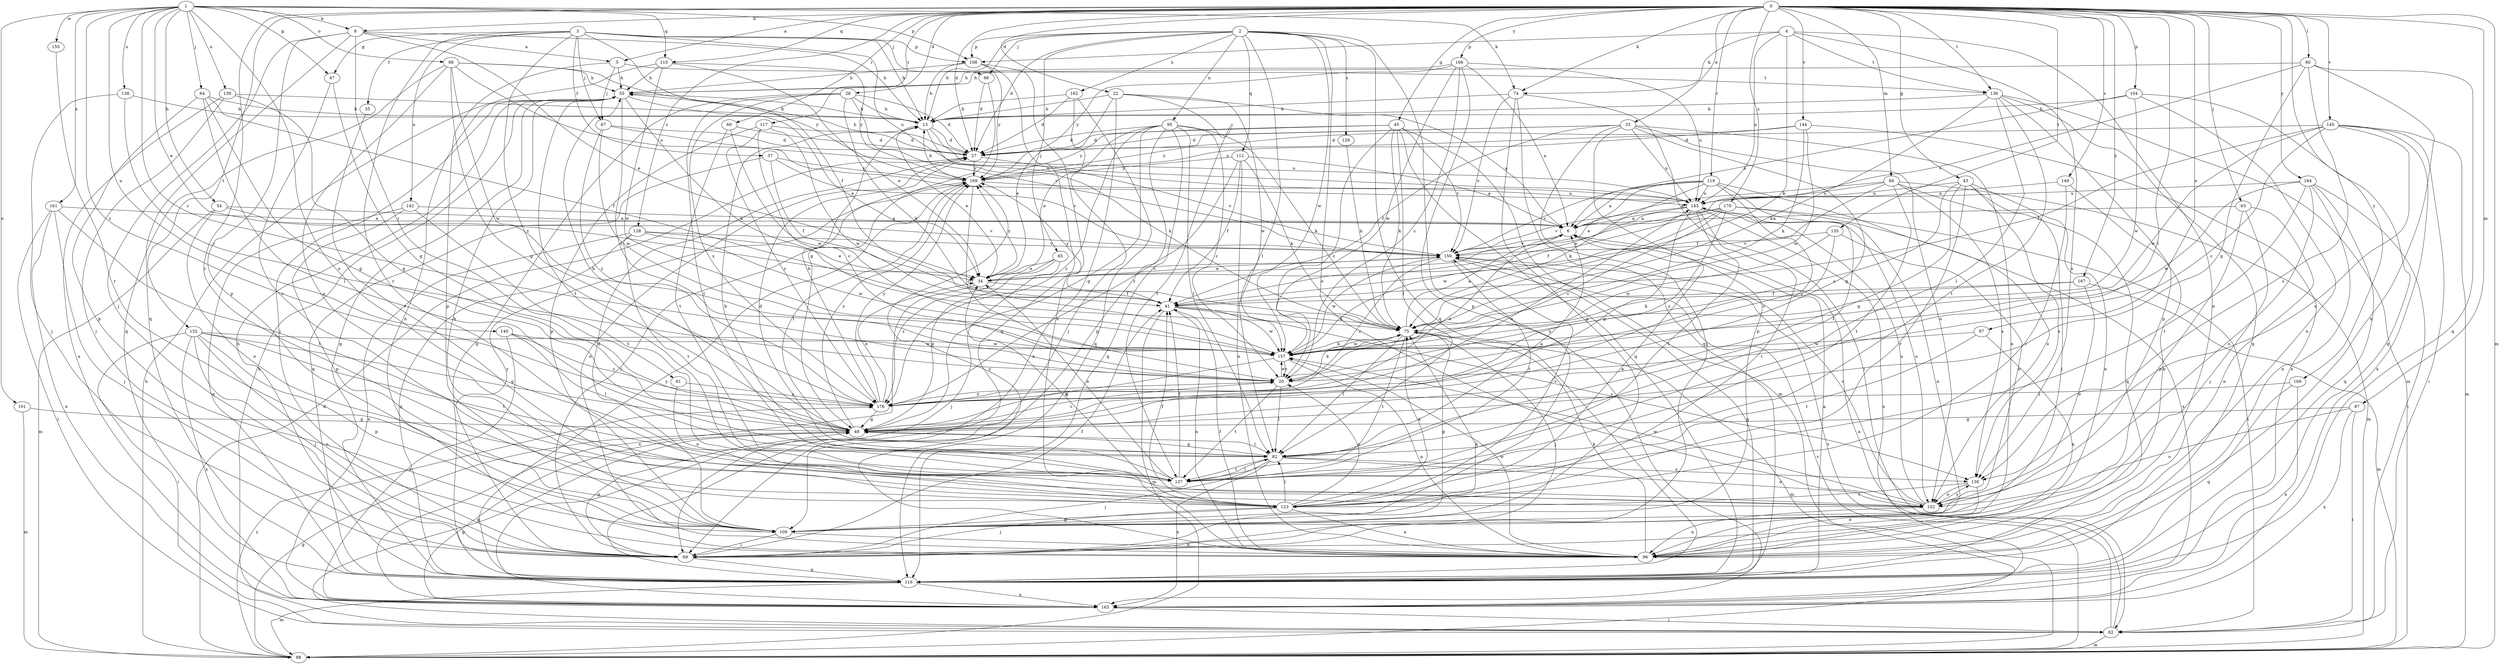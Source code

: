 strict digraph  {
0;
1;
2;
3;
4;
5;
6;
8;
13;
20;
22;
26;
27;
33;
34;
35;
37;
41;
43;
45;
47;
48;
54;
55;
60;
61;
62;
63;
64;
65;
66;
67;
69;
74;
75;
80;
82;
84;
87;
88;
95;
96;
97;
98;
101;
102;
104;
108;
109;
110;
112;
116;
117;
119;
123;
128;
129;
130;
132;
135;
136;
137;
138;
139;
140;
142;
143;
144;
145;
149;
150;
155;
157;
161;
162;
163;
164;
166;
167;
168;
169;
170;
176;
0 -> 5  [label=a];
0 -> 8  [label=b];
0 -> 22  [label=d];
0 -> 26  [label=d];
0 -> 27  [label=d];
0 -> 33  [label=e];
0 -> 43  [label=g];
0 -> 45  [label=g];
0 -> 60  [label=i];
0 -> 63  [label=j];
0 -> 74  [label=k];
0 -> 80  [label=l];
0 -> 82  [label=l];
0 -> 84  [label=m];
0 -> 87  [label=m];
0 -> 88  [label=m];
0 -> 97  [label=o];
0 -> 104  [label=p];
0 -> 110  [label=q];
0 -> 117  [label=r];
0 -> 119  [label=r];
0 -> 123  [label=r];
0 -> 128  [label=s];
0 -> 132  [label=t];
0 -> 135  [label=t];
0 -> 136  [label=t];
0 -> 144  [label=v];
0 -> 145  [label=v];
0 -> 149  [label=v];
0 -> 164  [label=y];
0 -> 166  [label=y];
0 -> 167  [label=y];
0 -> 168  [label=y];
0 -> 170  [label=z];
1 -> 8  [label=b];
1 -> 20  [label=c];
1 -> 34  [label=e];
1 -> 47  [label=g];
1 -> 54  [label=h];
1 -> 64  [label=j];
1 -> 74  [label=k];
1 -> 98  [label=o];
1 -> 101  [label=o];
1 -> 102  [label=o];
1 -> 108  [label=p];
1 -> 110  [label=q];
1 -> 138  [label=u];
1 -> 139  [label=u];
1 -> 140  [label=u];
1 -> 155  [label=w];
1 -> 161  [label=x];
1 -> 176  [label=z];
2 -> 13  [label=b];
2 -> 27  [label=d];
2 -> 65  [label=j];
2 -> 66  [label=j];
2 -> 82  [label=l];
2 -> 95  [label=n];
2 -> 102  [label=o];
2 -> 108  [label=p];
2 -> 112  [label=q];
2 -> 116  [label=q];
2 -> 129  [label=s];
2 -> 157  [label=w];
2 -> 162  [label=x];
2 -> 163  [label=x];
3 -> 13  [label=b];
3 -> 35  [label=f];
3 -> 37  [label=f];
3 -> 41  [label=f];
3 -> 47  [label=g];
3 -> 66  [label=j];
3 -> 67  [label=j];
3 -> 108  [label=p];
3 -> 123  [label=r];
3 -> 142  [label=u];
3 -> 143  [label=u];
3 -> 176  [label=z];
4 -> 74  [label=k];
4 -> 75  [label=k];
4 -> 96  [label=n];
4 -> 108  [label=p];
4 -> 130  [label=s];
4 -> 136  [label=t];
4 -> 143  [label=u];
5 -> 55  [label=h];
5 -> 67  [label=j];
5 -> 109  [label=p];
5 -> 136  [label=t];
6 -> 150  [label=v];
8 -> 5  [label=a];
8 -> 13  [label=b];
8 -> 34  [label=e];
8 -> 61  [label=i];
8 -> 69  [label=j];
8 -> 109  [label=p];
8 -> 116  [label=q];
13 -> 27  [label=d];
13 -> 34  [label=e];
13 -> 75  [label=k];
13 -> 143  [label=u];
20 -> 75  [label=k];
20 -> 82  [label=l];
20 -> 137  [label=t];
20 -> 157  [label=w];
20 -> 176  [label=z];
22 -> 6  [label=a];
22 -> 13  [label=b];
22 -> 34  [label=e];
22 -> 137  [label=t];
22 -> 157  [label=w];
22 -> 163  [label=x];
26 -> 13  [label=b];
26 -> 27  [label=d];
26 -> 75  [label=k];
26 -> 116  [label=q];
26 -> 137  [label=t];
26 -> 150  [label=v];
26 -> 176  [label=z];
27 -> 55  [label=h];
27 -> 96  [label=n];
27 -> 150  [label=v];
27 -> 169  [label=y];
33 -> 27  [label=d];
33 -> 41  [label=f];
33 -> 48  [label=g];
33 -> 69  [label=j];
33 -> 96  [label=n];
33 -> 102  [label=o];
33 -> 109  [label=p];
33 -> 143  [label=u];
33 -> 169  [label=y];
34 -> 41  [label=f];
34 -> 150  [label=v];
34 -> 163  [label=x];
34 -> 169  [label=y];
35 -> 123  [label=r];
37 -> 41  [label=f];
37 -> 116  [label=q];
37 -> 150  [label=v];
37 -> 169  [label=y];
41 -> 75  [label=k];
41 -> 88  [label=m];
41 -> 96  [label=n];
41 -> 130  [label=s];
41 -> 157  [label=w];
41 -> 169  [label=y];
43 -> 20  [label=c];
43 -> 48  [label=g];
43 -> 69  [label=j];
43 -> 96  [label=n];
43 -> 123  [label=r];
43 -> 130  [label=s];
43 -> 143  [label=u];
45 -> 20  [label=c];
45 -> 27  [label=d];
45 -> 75  [label=k];
45 -> 82  [label=l];
45 -> 88  [label=m];
45 -> 116  [label=q];
45 -> 150  [label=v];
45 -> 169  [label=y];
47 -> 48  [label=g];
47 -> 123  [label=r];
48 -> 20  [label=c];
48 -> 55  [label=h];
48 -> 82  [label=l];
48 -> 143  [label=u];
48 -> 169  [label=y];
54 -> 6  [label=a];
54 -> 88  [label=m];
54 -> 102  [label=o];
54 -> 150  [label=v];
55 -> 13  [label=b];
55 -> 20  [label=c];
55 -> 34  [label=e];
55 -> 69  [label=j];
55 -> 75  [label=k];
55 -> 116  [label=q];
55 -> 137  [label=t];
60 -> 27  [label=d];
60 -> 137  [label=t];
60 -> 157  [label=w];
61 -> 102  [label=o];
61 -> 176  [label=z];
62 -> 6  [label=a];
62 -> 48  [label=g];
62 -> 55  [label=h];
62 -> 88  [label=m];
62 -> 150  [label=v];
63 -> 6  [label=a];
63 -> 69  [label=j];
63 -> 96  [label=n];
63 -> 109  [label=p];
64 -> 13  [label=b];
64 -> 41  [label=f];
64 -> 48  [label=g];
64 -> 82  [label=l];
64 -> 109  [label=p];
65 -> 34  [label=e];
65 -> 48  [label=g];
65 -> 69  [label=j];
65 -> 176  [label=z];
66 -> 27  [label=d];
66 -> 48  [label=g];
67 -> 27  [label=d];
67 -> 143  [label=u];
67 -> 157  [label=w];
67 -> 176  [label=z];
69 -> 41  [label=f];
69 -> 48  [label=g];
69 -> 75  [label=k];
69 -> 116  [label=q];
69 -> 169  [label=y];
74 -> 13  [label=b];
74 -> 62  [label=i];
74 -> 109  [label=p];
74 -> 116  [label=q];
74 -> 150  [label=v];
75 -> 6  [label=a];
75 -> 69  [label=j];
75 -> 82  [label=l];
75 -> 88  [label=m];
75 -> 109  [label=p];
75 -> 137  [label=t];
75 -> 157  [label=w];
80 -> 48  [label=g];
80 -> 55  [label=h];
80 -> 96  [label=n];
80 -> 116  [label=q];
80 -> 130  [label=s];
80 -> 150  [label=v];
82 -> 6  [label=a];
82 -> 27  [label=d];
82 -> 48  [label=g];
82 -> 69  [label=j];
82 -> 102  [label=o];
82 -> 130  [label=s];
82 -> 137  [label=t];
82 -> 163  [label=x];
84 -> 6  [label=a];
84 -> 41  [label=f];
84 -> 88  [label=m];
84 -> 116  [label=q];
84 -> 130  [label=s];
84 -> 137  [label=t];
84 -> 143  [label=u];
87 -> 48  [label=g];
87 -> 62  [label=i];
87 -> 102  [label=o];
87 -> 163  [label=x];
88 -> 27  [label=d];
88 -> 48  [label=g];
88 -> 55  [label=h];
88 -> 150  [label=v];
88 -> 176  [label=z];
95 -> 20  [label=c];
95 -> 27  [label=d];
95 -> 34  [label=e];
95 -> 48  [label=g];
95 -> 75  [label=k];
95 -> 82  [label=l];
95 -> 109  [label=p];
95 -> 116  [label=q];
95 -> 176  [label=z];
96 -> 41  [label=f];
96 -> 75  [label=k];
96 -> 157  [label=w];
96 -> 169  [label=y];
97 -> 96  [label=n];
97 -> 137  [label=t];
97 -> 157  [label=w];
98 -> 48  [label=g];
98 -> 55  [label=h];
98 -> 102  [label=o];
98 -> 116  [label=q];
98 -> 143  [label=u];
98 -> 157  [label=w];
98 -> 169  [label=y];
101 -> 48  [label=g];
101 -> 88  [label=m];
102 -> 96  [label=n];
102 -> 130  [label=s];
102 -> 143  [label=u];
102 -> 150  [label=v];
102 -> 157  [label=w];
104 -> 6  [label=a];
104 -> 13  [label=b];
104 -> 96  [label=n];
104 -> 116  [label=q];
104 -> 157  [label=w];
108 -> 13  [label=b];
108 -> 55  [label=h];
108 -> 96  [label=n];
108 -> 116  [label=q];
108 -> 169  [label=y];
109 -> 27  [label=d];
109 -> 55  [label=h];
109 -> 69  [label=j];
109 -> 96  [label=n];
110 -> 34  [label=e];
110 -> 55  [label=h];
110 -> 96  [label=n];
110 -> 157  [label=w];
110 -> 169  [label=y];
112 -> 6  [label=a];
112 -> 41  [label=f];
112 -> 75  [label=k];
112 -> 96  [label=n];
112 -> 169  [label=y];
112 -> 176  [label=z];
116 -> 6  [label=a];
116 -> 55  [label=h];
116 -> 88  [label=m];
116 -> 163  [label=x];
116 -> 169  [label=y];
117 -> 20  [label=c];
117 -> 27  [label=d];
117 -> 109  [label=p];
117 -> 157  [label=w];
117 -> 176  [label=z];
119 -> 6  [label=a];
119 -> 34  [label=e];
119 -> 75  [label=k];
119 -> 82  [label=l];
119 -> 102  [label=o];
119 -> 143  [label=u];
119 -> 150  [label=v];
119 -> 176  [label=z];
123 -> 6  [label=a];
123 -> 20  [label=c];
123 -> 34  [label=e];
123 -> 41  [label=f];
123 -> 69  [label=j];
123 -> 75  [label=k];
123 -> 82  [label=l];
123 -> 96  [label=n];
123 -> 109  [label=p];
123 -> 150  [label=v];
128 -> 34  [label=e];
128 -> 116  [label=q];
128 -> 137  [label=t];
128 -> 150  [label=v];
128 -> 157  [label=w];
128 -> 163  [label=x];
129 -> 75  [label=k];
130 -> 96  [label=n];
130 -> 102  [label=o];
130 -> 123  [label=r];
132 -> 48  [label=g];
132 -> 62  [label=i];
132 -> 69  [label=j];
132 -> 96  [label=n];
132 -> 109  [label=p];
132 -> 137  [label=t];
132 -> 157  [label=w];
132 -> 163  [label=x];
135 -> 20  [label=c];
135 -> 102  [label=o];
135 -> 150  [label=v];
135 -> 157  [label=w];
136 -> 13  [label=b];
136 -> 75  [label=k];
136 -> 82  [label=l];
136 -> 88  [label=m];
136 -> 109  [label=p];
136 -> 116  [label=q];
136 -> 137  [label=t];
137 -> 13  [label=b];
137 -> 34  [label=e];
137 -> 41  [label=f];
137 -> 82  [label=l];
138 -> 13  [label=b];
138 -> 20  [label=c];
138 -> 69  [label=j];
139 -> 13  [label=b];
139 -> 48  [label=g];
139 -> 69  [label=j];
139 -> 163  [label=x];
140 -> 82  [label=l];
140 -> 157  [label=w];
140 -> 163  [label=x];
140 -> 176  [label=z];
142 -> 6  [label=a];
142 -> 109  [label=p];
142 -> 116  [label=q];
142 -> 137  [label=t];
143 -> 6  [label=a];
143 -> 48  [label=g];
143 -> 96  [label=n];
143 -> 102  [label=o];
143 -> 123  [label=r];
143 -> 137  [label=t];
143 -> 150  [label=v];
143 -> 163  [label=x];
144 -> 27  [label=d];
144 -> 75  [label=k];
144 -> 157  [label=w];
144 -> 163  [label=x];
144 -> 169  [label=y];
145 -> 20  [label=c];
145 -> 27  [label=d];
145 -> 41  [label=f];
145 -> 62  [label=i];
145 -> 88  [label=m];
145 -> 130  [label=s];
145 -> 157  [label=w];
145 -> 163  [label=x];
149 -> 96  [label=n];
149 -> 123  [label=r];
149 -> 143  [label=u];
150 -> 34  [label=e];
150 -> 116  [label=q];
150 -> 137  [label=t];
150 -> 157  [label=w];
150 -> 176  [label=z];
155 -> 123  [label=r];
157 -> 20  [label=c];
157 -> 48  [label=g];
157 -> 75  [label=k];
157 -> 96  [label=n];
161 -> 6  [label=a];
161 -> 62  [label=i];
161 -> 69  [label=j];
161 -> 137  [label=t];
161 -> 163  [label=x];
162 -> 13  [label=b];
162 -> 27  [label=d];
162 -> 69  [label=j];
162 -> 116  [label=q];
163 -> 48  [label=g];
163 -> 62  [label=i];
164 -> 62  [label=i];
164 -> 96  [label=n];
164 -> 102  [label=o];
164 -> 116  [label=q];
164 -> 137  [label=t];
164 -> 143  [label=u];
164 -> 157  [label=w];
166 -> 6  [label=a];
166 -> 20  [label=c];
166 -> 55  [label=h];
166 -> 109  [label=p];
166 -> 143  [label=u];
166 -> 157  [label=w];
166 -> 169  [label=y];
167 -> 41  [label=f];
167 -> 75  [label=k];
167 -> 88  [label=m];
167 -> 102  [label=o];
168 -> 116  [label=q];
168 -> 163  [label=x];
168 -> 176  [label=z];
169 -> 13  [label=b];
169 -> 20  [label=c];
169 -> 69  [label=j];
169 -> 82  [label=l];
169 -> 143  [label=u];
170 -> 6  [label=a];
170 -> 20  [label=c];
170 -> 34  [label=e];
170 -> 41  [label=f];
170 -> 62  [label=i];
170 -> 157  [label=w];
170 -> 163  [label=x];
170 -> 176  [label=z];
176 -> 6  [label=a];
176 -> 13  [label=b];
176 -> 34  [label=e];
176 -> 48  [label=g];
176 -> 169  [label=y];
}
